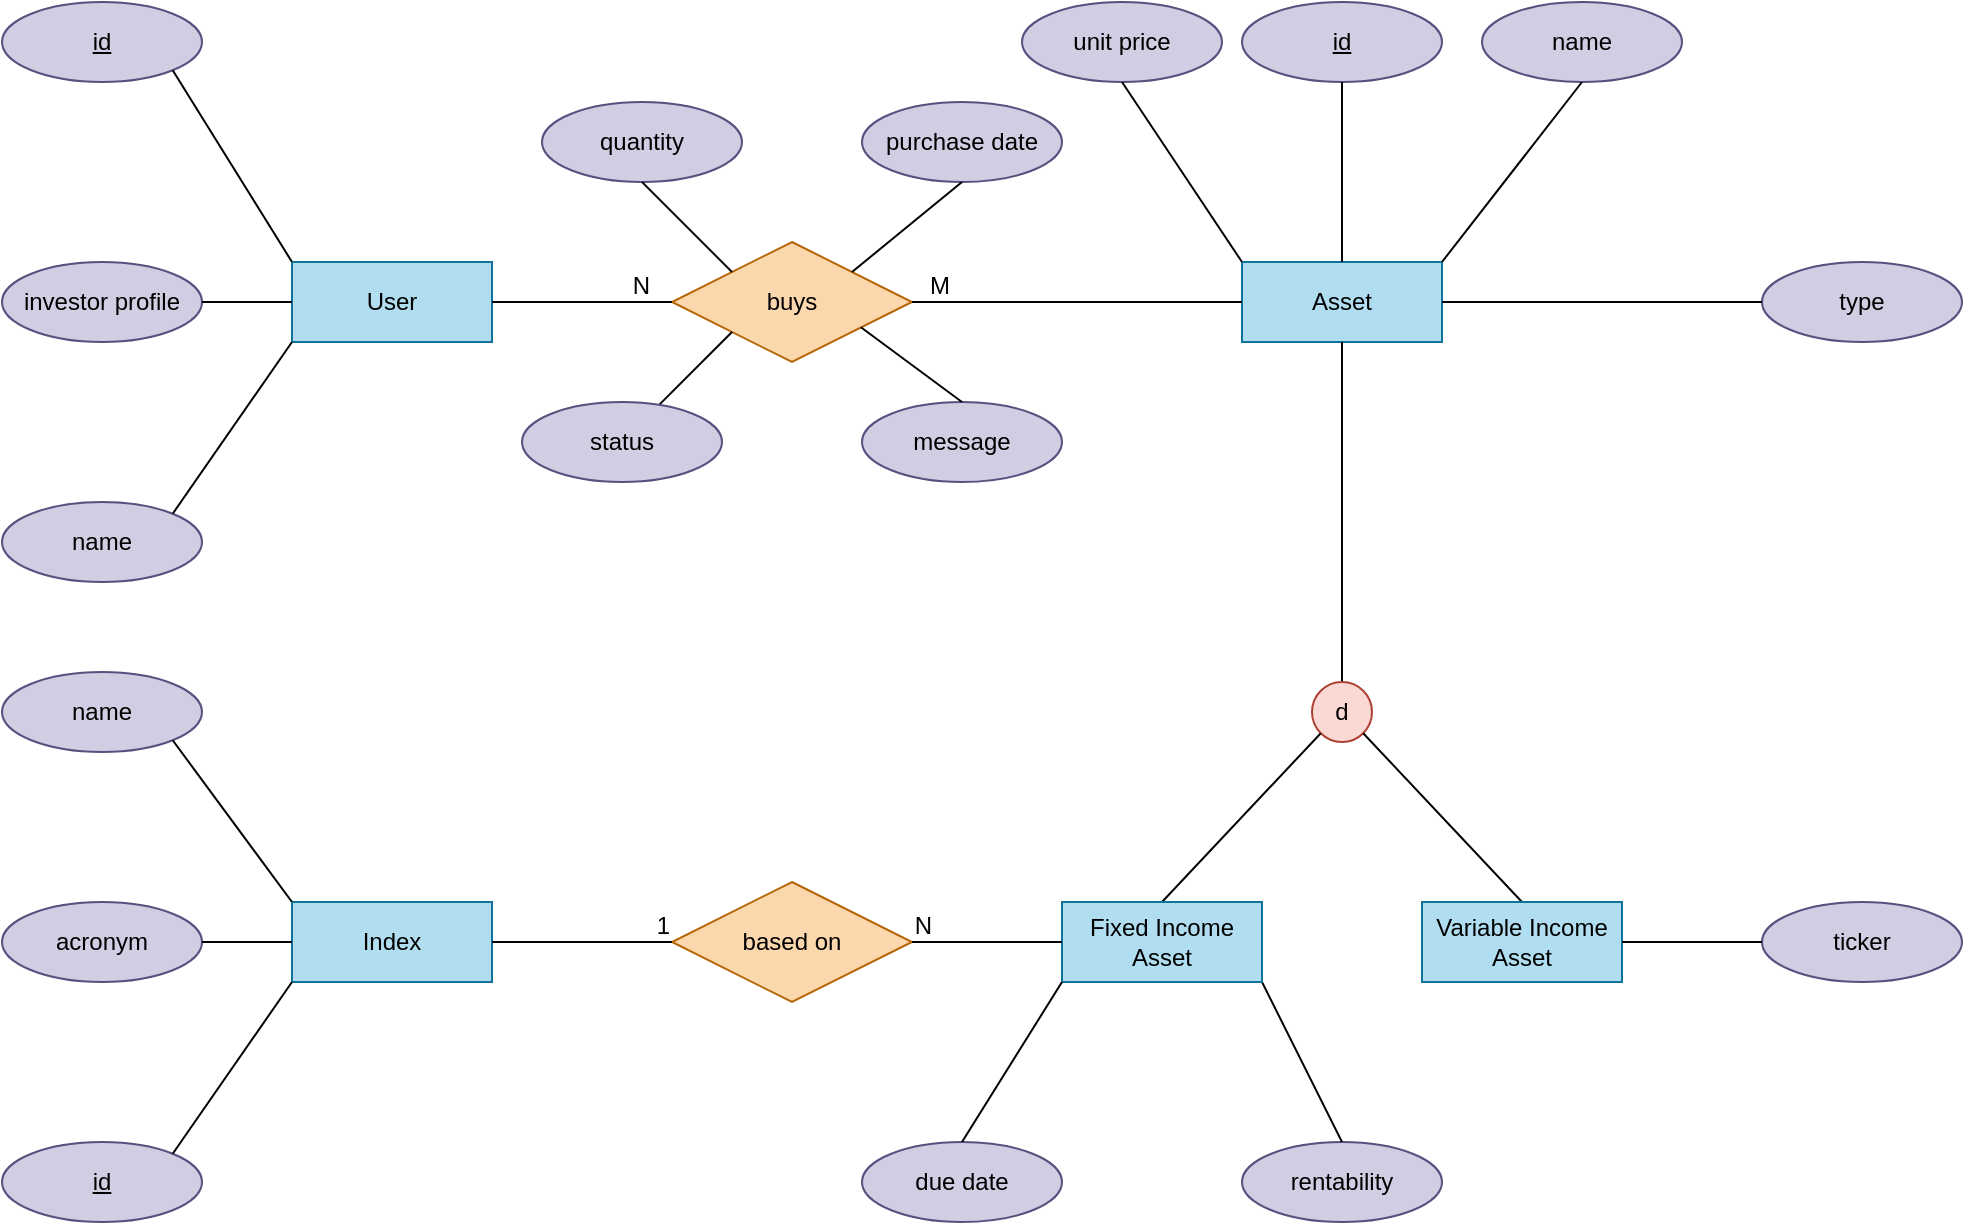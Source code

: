 <mxfile version="24.9.3">
  <diagram name="Page-1" id="7M2Ufe242fWRRSQ45o2C">
    <mxGraphModel dx="1687" dy="829" grid="1" gridSize="10" guides="1" tooltips="1" connect="1" arrows="1" fold="1" page="1" pageScale="1" pageWidth="5000" pageHeight="5000" math="0" shadow="0">
      <root>
        <mxCell id="0" />
        <mxCell id="1" parent="0" />
        <mxCell id="yUkCAfPPoeTdt-thos2U-1" value="User" style="whiteSpace=wrap;html=1;align=center;fillColor=#b1ddf0;strokeColor=#10739e;" parent="1" vertex="1">
          <mxGeometry x="295" y="200" width="100" height="40" as="geometry" />
        </mxCell>
        <mxCell id="yUkCAfPPoeTdt-thos2U-2" value="Asset" style="whiteSpace=wrap;html=1;align=center;fillColor=#b1ddf0;strokeColor=#10739e;" parent="1" vertex="1">
          <mxGeometry x="770" y="200" width="100" height="40" as="geometry" />
        </mxCell>
        <mxCell id="yUkCAfPPoeTdt-thos2U-4" value="Index" style="whiteSpace=wrap;html=1;align=center;fillColor=#b1ddf0;strokeColor=#10739e;" parent="1" vertex="1">
          <mxGeometry x="295" y="520" width="100" height="40" as="geometry" />
        </mxCell>
        <mxCell id="yUkCAfPPoeTdt-thos2U-5" value="buys" style="shape=rhombus;perimeter=rhombusPerimeter;whiteSpace=wrap;html=1;align=center;fillColor=#fad7ac;strokeColor=#b46504;" parent="1" vertex="1">
          <mxGeometry x="485" y="190" width="120" height="60" as="geometry" />
        </mxCell>
        <mxCell id="yUkCAfPPoeTdt-thos2U-7" value="based on" style="shape=rhombus;perimeter=rhombusPerimeter;whiteSpace=wrap;html=1;align=center;fillColor=#fad7ac;strokeColor=#b46504;" parent="1" vertex="1">
          <mxGeometry x="485" y="510" width="120" height="60" as="geometry" />
        </mxCell>
        <mxCell id="yUkCAfPPoeTdt-thos2U-8" value="" style="endArrow=none;html=1;rounded=0;exitX=1;exitY=0.5;exitDx=0;exitDy=0;" parent="1" source="yUkCAfPPoeTdt-thos2U-1" target="yUkCAfPPoeTdt-thos2U-5" edge="1">
          <mxGeometry relative="1" as="geometry">
            <mxPoint x="605" y="190" as="sourcePoint" />
            <mxPoint x="765" y="190" as="targetPoint" />
          </mxGeometry>
        </mxCell>
        <mxCell id="yUkCAfPPoeTdt-thos2U-9" value="N" style="resizable=0;html=1;whiteSpace=wrap;align=right;verticalAlign=bottom;" parent="yUkCAfPPoeTdt-thos2U-8" connectable="0" vertex="1">
          <mxGeometry x="1" relative="1" as="geometry">
            <mxPoint x="-10" as="offset" />
          </mxGeometry>
        </mxCell>
        <mxCell id="yUkCAfPPoeTdt-thos2U-10" value="" style="endArrow=none;html=1;rounded=0;entryX=1;entryY=0.5;entryDx=0;entryDy=0;" parent="1" source="yUkCAfPPoeTdt-thos2U-2" target="yUkCAfPPoeTdt-thos2U-5" edge="1">
          <mxGeometry relative="1" as="geometry">
            <mxPoint x="670" y="190" as="sourcePoint" />
            <mxPoint x="830" y="190" as="targetPoint" />
          </mxGeometry>
        </mxCell>
        <mxCell id="yUkCAfPPoeTdt-thos2U-11" value="M" style="resizable=0;html=1;whiteSpace=wrap;align=right;verticalAlign=bottom;" parent="yUkCAfPPoeTdt-thos2U-10" connectable="0" vertex="1">
          <mxGeometry x="1" relative="1" as="geometry">
            <mxPoint x="20" as="offset" />
          </mxGeometry>
        </mxCell>
        <mxCell id="yUkCAfPPoeTdt-thos2U-18" value="" style="endArrow=none;html=1;rounded=0;entryX=0;entryY=0.5;entryDx=0;entryDy=0;" parent="1" source="yUkCAfPPoeTdt-thos2U-4" target="yUkCAfPPoeTdt-thos2U-7" edge="1">
          <mxGeometry relative="1" as="geometry">
            <mxPoint x="-80" y="720" as="sourcePoint" />
            <mxPoint x="560" y="620" as="targetPoint" />
          </mxGeometry>
        </mxCell>
        <mxCell id="yUkCAfPPoeTdt-thos2U-19" value="1" style="resizable=0;html=1;whiteSpace=wrap;align=right;verticalAlign=bottom;" parent="yUkCAfPPoeTdt-thos2U-18" connectable="0" vertex="1">
          <mxGeometry x="1" relative="1" as="geometry">
            <mxPoint as="offset" />
          </mxGeometry>
        </mxCell>
        <mxCell id="yUkCAfPPoeTdt-thos2U-20" value="&lt;u&gt;id&lt;/u&gt;" style="ellipse;whiteSpace=wrap;html=1;align=center;fillColor=#d0cee2;strokeColor=#56517e;" parent="1" vertex="1">
          <mxGeometry x="150" y="70" width="100" height="40" as="geometry" />
        </mxCell>
        <mxCell id="yUkCAfPPoeTdt-thos2U-21" value="name" style="ellipse;whiteSpace=wrap;html=1;align=center;fillColor=#d0cee2;strokeColor=#56517e;" parent="1" vertex="1">
          <mxGeometry x="150" y="320" width="100" height="40" as="geometry" />
        </mxCell>
        <mxCell id="yUkCAfPPoeTdt-thos2U-24" value="&lt;u&gt;id&lt;/u&gt;" style="ellipse;whiteSpace=wrap;html=1;align=center;fillColor=#d0cee2;strokeColor=#56517e;" parent="1" vertex="1">
          <mxGeometry x="770" y="70" width="100" height="40" as="geometry" />
        </mxCell>
        <mxCell id="yUkCAfPPoeTdt-thos2U-25" value="name" style="ellipse;whiteSpace=wrap;html=1;align=center;fillColor=#d0cee2;strokeColor=#56517e;" parent="1" vertex="1">
          <mxGeometry x="890" y="70" width="100" height="40" as="geometry" />
        </mxCell>
        <mxCell id="yUkCAfPPoeTdt-thos2U-26" value="rentability" style="ellipse;whiteSpace=wrap;html=1;align=center;fillColor=#d0cee2;strokeColor=#56517e;" parent="1" vertex="1">
          <mxGeometry x="770" y="640" width="100" height="40" as="geometry" />
        </mxCell>
        <mxCell id="yUkCAfPPoeTdt-thos2U-27" value="&lt;u&gt;id&lt;/u&gt;" style="ellipse;whiteSpace=wrap;html=1;align=center;fillColor=#d0cee2;strokeColor=#56517e;" parent="1" vertex="1">
          <mxGeometry x="150" y="640" width="100" height="40" as="geometry" />
        </mxCell>
        <mxCell id="yUkCAfPPoeTdt-thos2U-28" value="name" style="ellipse;whiteSpace=wrap;html=1;align=center;fillColor=#d0cee2;strokeColor=#56517e;" parent="1" vertex="1">
          <mxGeometry x="150" y="405" width="100" height="40" as="geometry" />
        </mxCell>
        <mxCell id="yUkCAfPPoeTdt-thos2U-29" value="acronym" style="ellipse;whiteSpace=wrap;html=1;align=center;fillColor=#d0cee2;strokeColor=#56517e;" parent="1" vertex="1">
          <mxGeometry x="150" y="520" width="100" height="40" as="geometry" />
        </mxCell>
        <mxCell id="yUkCAfPPoeTdt-thos2U-30" value="" style="endArrow=none;html=1;rounded=0;exitX=1;exitY=0;exitDx=0;exitDy=0;entryX=0;entryY=1;entryDx=0;entryDy=0;" parent="1" source="yUkCAfPPoeTdt-thos2U-27" target="yUkCAfPPoeTdt-thos2U-4" edge="1">
          <mxGeometry relative="1" as="geometry">
            <mxPoint x="60" y="560" as="sourcePoint" />
            <mxPoint x="-620" y="630.0" as="targetPoint" />
          </mxGeometry>
        </mxCell>
        <mxCell id="yUkCAfPPoeTdt-thos2U-31" value="" style="endArrow=none;html=1;rounded=0;exitX=1;exitY=1;exitDx=0;exitDy=0;entryX=0;entryY=0;entryDx=0;entryDy=0;" parent="1" source="yUkCAfPPoeTdt-thos2U-28" target="yUkCAfPPoeTdt-thos2U-4" edge="1">
          <mxGeometry relative="1" as="geometry">
            <mxPoint x="60" y="560" as="sourcePoint" />
            <mxPoint x="-570" y="630.0" as="targetPoint" />
          </mxGeometry>
        </mxCell>
        <mxCell id="yUkCAfPPoeTdt-thos2U-32" value="" style="endArrow=none;html=1;rounded=0;exitX=0;exitY=0.5;exitDx=0;exitDy=0;entryX=1;entryY=0.5;entryDx=0;entryDy=0;" parent="1" source="yUkCAfPPoeTdt-thos2U-4" target="yUkCAfPPoeTdt-thos2U-29" edge="1">
          <mxGeometry relative="1" as="geometry">
            <mxPoint x="-520" y="630.0" as="sourcePoint" />
            <mxPoint x="220" y="560" as="targetPoint" />
          </mxGeometry>
        </mxCell>
        <mxCell id="yUkCAfPPoeTdt-thos2U-33" value="" style="endArrow=none;html=1;rounded=0;exitX=0.5;exitY=1;exitDx=0;exitDy=0;entryX=0.5;entryY=0;entryDx=0;entryDy=0;" parent="1" source="yUkCAfPPoeTdt-thos2U-24" target="yUkCAfPPoeTdt-thos2U-2" edge="1">
          <mxGeometry relative="1" as="geometry">
            <mxPoint x="750" y="410" as="sourcePoint" />
            <mxPoint x="910" y="410" as="targetPoint" />
          </mxGeometry>
        </mxCell>
        <mxCell id="yUkCAfPPoeTdt-thos2U-34" value="" style="endArrow=none;html=1;rounded=0;exitX=0.5;exitY=1;exitDx=0;exitDy=0;entryX=1;entryY=0;entryDx=0;entryDy=0;" parent="1" source="yUkCAfPPoeTdt-thos2U-25" target="yUkCAfPPoeTdt-thos2U-2" edge="1">
          <mxGeometry relative="1" as="geometry">
            <mxPoint x="750" y="230" as="sourcePoint" />
            <mxPoint x="910" y="230" as="targetPoint" />
          </mxGeometry>
        </mxCell>
        <mxCell id="yUkCAfPPoeTdt-thos2U-35" value="" style="endArrow=none;html=1;rounded=0;exitX=0.5;exitY=0;exitDx=0;exitDy=0;entryX=1;entryY=1;entryDx=0;entryDy=0;" parent="1" source="yUkCAfPPoeTdt-thos2U-26" target="jlEdpc24zNvwuUP5OK83-6" edge="1">
          <mxGeometry relative="1" as="geometry">
            <mxPoint x="820" y="800" as="sourcePoint" />
            <mxPoint x="660" y="410" as="targetPoint" />
          </mxGeometry>
        </mxCell>
        <mxCell id="yUkCAfPPoeTdt-thos2U-38" value="" style="endArrow=none;html=1;rounded=0;exitX=1;exitY=1;exitDx=0;exitDy=0;entryX=0;entryY=0;entryDx=0;entryDy=0;" parent="1" source="yUkCAfPPoeTdt-thos2U-20" target="yUkCAfPPoeTdt-thos2U-1" edge="1">
          <mxGeometry relative="1" as="geometry">
            <mxPoint x="355" y="230" as="sourcePoint" />
            <mxPoint x="515" y="230" as="targetPoint" />
          </mxGeometry>
        </mxCell>
        <mxCell id="yUkCAfPPoeTdt-thos2U-39" value="" style="endArrow=none;html=1;rounded=0;exitX=1;exitY=0;exitDx=0;exitDy=0;entryX=0;entryY=1;entryDx=0;entryDy=0;" parent="1" source="yUkCAfPPoeTdt-thos2U-21" target="yUkCAfPPoeTdt-thos2U-1" edge="1">
          <mxGeometry relative="1" as="geometry">
            <mxPoint x="355" y="230" as="sourcePoint" />
            <mxPoint x="295" y="250" as="targetPoint" />
          </mxGeometry>
        </mxCell>
        <mxCell id="jlEdpc24zNvwuUP5OK83-1" value="" style="endArrow=none;html=1;rounded=0;exitX=0.5;exitY=1;exitDx=0;exitDy=0;entryX=0.5;entryY=0;entryDx=0;entryDy=0;" parent="1" source="yUkCAfPPoeTdt-thos2U-2" target="jlEdpc24zNvwuUP5OK83-2" edge="1">
          <mxGeometry relative="1" as="geometry">
            <mxPoint x="1270" y="240" as="sourcePoint" />
            <mxPoint x="1270" y="360" as="targetPoint" />
          </mxGeometry>
        </mxCell>
        <mxCell id="jlEdpc24zNvwuUP5OK83-2" value="d" style="ellipse;whiteSpace=wrap;html=1;aspect=fixed;fillColor=#fad9d5;strokeColor=#ae4132;" parent="1" vertex="1">
          <mxGeometry x="805" y="410" width="30" height="30" as="geometry" />
        </mxCell>
        <mxCell id="jlEdpc24zNvwuUP5OK83-3" value="" style="endArrow=none;html=1;rounded=0;exitX=0;exitY=1;exitDx=0;exitDy=0;entryX=0.5;entryY=0;entryDx=0;entryDy=0;" parent="1" source="jlEdpc24zNvwuUP5OK83-2" target="jlEdpc24zNvwuUP5OK83-6" edge="1">
          <mxGeometry relative="1" as="geometry">
            <mxPoint x="1330" y="450" as="sourcePoint" />
            <mxPoint x="1370" y="480" as="targetPoint" />
          </mxGeometry>
        </mxCell>
        <mxCell id="jlEdpc24zNvwuUP5OK83-4" value="" style="endArrow=none;html=1;rounded=0;exitX=0.5;exitY=0;exitDx=0;exitDy=0;entryX=1;entryY=1;entryDx=0;entryDy=0;" parent="1" source="jlEdpc24zNvwuUP5OK83-5" target="jlEdpc24zNvwuUP5OK83-2" edge="1">
          <mxGeometry relative="1" as="geometry">
            <mxPoint x="1590" y="470" as="sourcePoint" />
            <mxPoint x="1410" y="410" as="targetPoint" />
          </mxGeometry>
        </mxCell>
        <mxCell id="jlEdpc24zNvwuUP5OK83-5" value="Variable Income Asset" style="whiteSpace=wrap;html=1;align=center;fillColor=#b1ddf0;strokeColor=#10739e;" parent="1" vertex="1">
          <mxGeometry x="860" y="520" width="100" height="40" as="geometry" />
        </mxCell>
        <mxCell id="jlEdpc24zNvwuUP5OK83-6" value="Fixed Income Asset" style="whiteSpace=wrap;html=1;align=center;fillColor=#b1ddf0;strokeColor=#10739e;" parent="1" vertex="1">
          <mxGeometry x="680" y="520" width="100" height="40" as="geometry" />
        </mxCell>
        <mxCell id="jlEdpc24zNvwuUP5OK83-7" value="" style="endArrow=none;html=1;rounded=0;entryX=1;entryY=0.5;entryDx=0;entryDy=0;exitX=0;exitY=0.5;exitDx=0;exitDy=0;" parent="1" source="jlEdpc24zNvwuUP5OK83-6" target="yUkCAfPPoeTdt-thos2U-7" edge="1">
          <mxGeometry relative="1" as="geometry">
            <mxPoint x="220" y="670" as="sourcePoint" />
            <mxPoint x="380" y="670" as="targetPoint" />
          </mxGeometry>
        </mxCell>
        <mxCell id="jlEdpc24zNvwuUP5OK83-8" value="N" style="resizable=0;html=1;whiteSpace=wrap;align=right;verticalAlign=bottom;" parent="jlEdpc24zNvwuUP5OK83-7" connectable="0" vertex="1">
          <mxGeometry x="1" relative="1" as="geometry">
            <mxPoint x="11" as="offset" />
          </mxGeometry>
        </mxCell>
        <mxCell id="jlEdpc24zNvwuUP5OK83-9" value="" style="endArrow=none;html=1;rounded=0;exitX=0;exitY=1;exitDx=0;exitDy=0;" parent="1" source="yUkCAfPPoeTdt-thos2U-5" target="jlEdpc24zNvwuUP5OK83-10" edge="1">
          <mxGeometry relative="1" as="geometry">
            <mxPoint x="555" y="360" as="sourcePoint" />
            <mxPoint x="565" y="300" as="targetPoint" />
          </mxGeometry>
        </mxCell>
        <mxCell id="jlEdpc24zNvwuUP5OK83-10" value="status" style="ellipse;whiteSpace=wrap;html=1;align=center;fillColor=#d0cee2;strokeColor=#56517e;" parent="1" vertex="1">
          <mxGeometry x="410" y="270" width="100" height="40" as="geometry" />
        </mxCell>
        <mxCell id="jlEdpc24zNvwuUP5OK83-11" value="due date" style="ellipse;whiteSpace=wrap;html=1;align=center;fillColor=#d0cee2;strokeColor=#56517e;" parent="1" vertex="1">
          <mxGeometry x="580" y="640" width="100" height="40" as="geometry" />
        </mxCell>
        <mxCell id="jlEdpc24zNvwuUP5OK83-12" value="" style="endArrow=none;html=1;rounded=0;entryX=0;entryY=1;entryDx=0;entryDy=0;exitX=0.5;exitY=0;exitDx=0;exitDy=0;" parent="1" source="jlEdpc24zNvwuUP5OK83-11" target="jlEdpc24zNvwuUP5OK83-6" edge="1">
          <mxGeometry relative="1" as="geometry">
            <mxPoint x="370" y="540" as="sourcePoint" />
            <mxPoint x="530" y="540" as="targetPoint" />
          </mxGeometry>
        </mxCell>
        <mxCell id="jlEdpc24zNvwuUP5OK83-13" value="unit price" style="ellipse;whiteSpace=wrap;html=1;align=center;fillColor=#d0cee2;strokeColor=#56517e;" parent="1" vertex="1">
          <mxGeometry x="660" y="70" width="100" height="40" as="geometry" />
        </mxCell>
        <mxCell id="jlEdpc24zNvwuUP5OK83-14" value="" style="endArrow=none;html=1;rounded=0;entryX=0.5;entryY=1;entryDx=0;entryDy=0;exitX=0;exitY=0;exitDx=0;exitDy=0;" parent="1" source="yUkCAfPPoeTdt-thos2U-2" target="jlEdpc24zNvwuUP5OK83-13" edge="1">
          <mxGeometry relative="1" as="geometry">
            <mxPoint x="620" y="270" as="sourcePoint" />
            <mxPoint x="780" y="270" as="targetPoint" />
          </mxGeometry>
        </mxCell>
        <mxCell id="jlEdpc24zNvwuUP5OK83-15" value="quantity" style="ellipse;whiteSpace=wrap;html=1;align=center;fillColor=#d0cee2;strokeColor=#56517e;" parent="1" vertex="1">
          <mxGeometry x="420" y="120" width="100" height="40" as="geometry" />
        </mxCell>
        <mxCell id="jlEdpc24zNvwuUP5OK83-16" value="" style="endArrow=none;html=1;rounded=0;exitX=0.5;exitY=1;exitDx=0;exitDy=0;entryX=0;entryY=0;entryDx=0;entryDy=0;" parent="1" source="jlEdpc24zNvwuUP5OK83-15" target="yUkCAfPPoeTdt-thos2U-5" edge="1">
          <mxGeometry relative="1" as="geometry">
            <mxPoint x="555" y="270" as="sourcePoint" />
            <mxPoint x="715" y="270" as="targetPoint" />
          </mxGeometry>
        </mxCell>
        <mxCell id="jlEdpc24zNvwuUP5OK83-17" value="ticker" style="ellipse;whiteSpace=wrap;html=1;align=center;fillColor=#d0cee2;strokeColor=#56517e;" parent="1" vertex="1">
          <mxGeometry x="1030" y="520" width="100" height="40" as="geometry" />
        </mxCell>
        <mxCell id="jlEdpc24zNvwuUP5OK83-18" value="" style="endArrow=none;html=1;rounded=0;exitX=0;exitY=0.5;exitDx=0;exitDy=0;entryX=1;entryY=0.5;entryDx=0;entryDy=0;" parent="1" source="jlEdpc24zNvwuUP5OK83-17" target="jlEdpc24zNvwuUP5OK83-5" edge="1">
          <mxGeometry relative="1" as="geometry">
            <mxPoint x="1600" y="320" as="sourcePoint" />
            <mxPoint x="1760" y="320" as="targetPoint" />
          </mxGeometry>
        </mxCell>
        <mxCell id="jlEdpc24zNvwuUP5OK83-32" value="investor profile" style="ellipse;whiteSpace=wrap;html=1;align=center;fillColor=#d0cee2;strokeColor=#56517e;" parent="1" vertex="1">
          <mxGeometry x="150" y="200" width="100" height="40" as="geometry" />
        </mxCell>
        <mxCell id="jlEdpc24zNvwuUP5OK83-33" value="" style="endArrow=none;html=1;rounded=0;entryX=1;entryY=0.5;entryDx=0;entryDy=0;exitX=0;exitY=0.5;exitDx=0;exitDy=0;" parent="1" source="yUkCAfPPoeTdt-thos2U-1" target="jlEdpc24zNvwuUP5OK83-32" edge="1">
          <mxGeometry relative="1" as="geometry">
            <mxPoint x="195" y="250" as="sourcePoint" />
            <mxPoint x="355" y="250" as="targetPoint" />
          </mxGeometry>
        </mxCell>
        <mxCell id="-6Zpt3eZit5BLpPhiNE6-1" value="type" style="ellipse;whiteSpace=wrap;html=1;align=center;fillColor=#d0cee2;strokeColor=#56517e;" parent="1" vertex="1">
          <mxGeometry x="1030" y="200" width="100" height="40" as="geometry" />
        </mxCell>
        <mxCell id="-6Zpt3eZit5BLpPhiNE6-2" value="" style="endArrow=none;html=1;rounded=0;exitX=0;exitY=0.5;exitDx=0;exitDy=0;entryX=1;entryY=0.5;entryDx=0;entryDy=0;" parent="1" source="-6Zpt3eZit5BLpPhiNE6-1" target="yUkCAfPPoeTdt-thos2U-2" edge="1">
          <mxGeometry relative="1" as="geometry">
            <mxPoint x="940" y="290" as="sourcePoint" />
            <mxPoint x="970" y="280" as="targetPoint" />
          </mxGeometry>
        </mxCell>
        <mxCell id="cafWQS265eXLK_-_4yxT-1" value="purchase date" style="ellipse;whiteSpace=wrap;html=1;align=center;fillColor=#d0cee2;strokeColor=#56517e;" vertex="1" parent="1">
          <mxGeometry x="580" y="120" width="100" height="40" as="geometry" />
        </mxCell>
        <mxCell id="cafWQS265eXLK_-_4yxT-2" value="" style="endArrow=none;html=1;rounded=0;exitX=0.5;exitY=1;exitDx=0;exitDy=0;entryX=1;entryY=0;entryDx=0;entryDy=0;" edge="1" parent="1" source="cafWQS265eXLK_-_4yxT-1" target="yUkCAfPPoeTdt-thos2U-5">
          <mxGeometry relative="1" as="geometry">
            <mxPoint x="470" y="120" as="sourcePoint" />
            <mxPoint x="525" y="215" as="targetPoint" />
          </mxGeometry>
        </mxCell>
        <mxCell id="cafWQS265eXLK_-_4yxT-3" value="message" style="ellipse;whiteSpace=wrap;html=1;align=center;fillColor=#d0cee2;strokeColor=#56517e;" vertex="1" parent="1">
          <mxGeometry x="580" y="270" width="100" height="40" as="geometry" />
        </mxCell>
        <mxCell id="cafWQS265eXLK_-_4yxT-4" value="" style="endArrow=none;html=1;rounded=0;entryX=0.787;entryY=0.71;entryDx=0;entryDy=0;entryPerimeter=0;exitX=0.5;exitY=0;exitDx=0;exitDy=0;" edge="1" parent="1" source="cafWQS265eXLK_-_4yxT-3" target="yUkCAfPPoeTdt-thos2U-5">
          <mxGeometry relative="1" as="geometry">
            <mxPoint x="600" y="320" as="sourcePoint" />
            <mxPoint x="605" y="310" as="targetPoint" />
          </mxGeometry>
        </mxCell>
      </root>
    </mxGraphModel>
  </diagram>
</mxfile>
